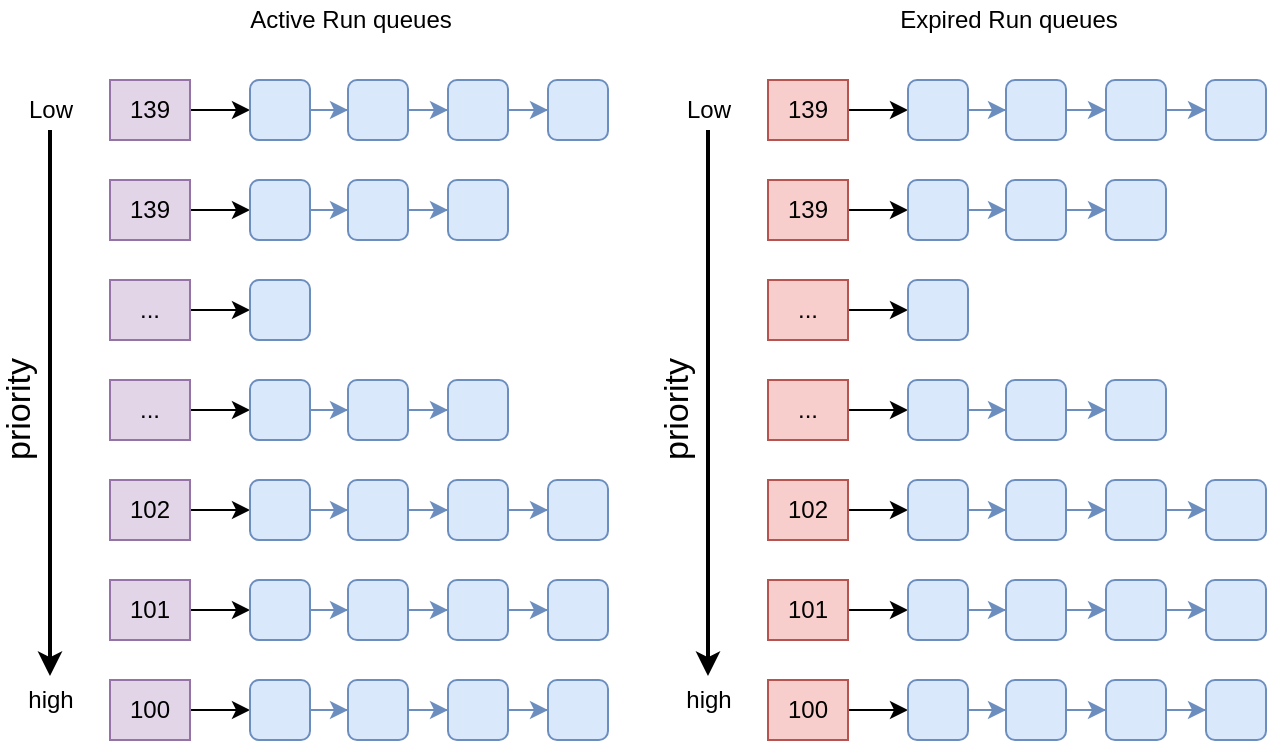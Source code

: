 <mxfile version="13.5.5" type="github">
  <diagram id="36sdOlhScXmFpO4X05Oe" name="Page-1">
    <mxGraphModel dx="746" dy="1020" grid="1" gridSize="10" guides="1" tooltips="1" connect="1" arrows="1" fold="1" page="1" pageScale="1" pageWidth="827" pageHeight="1169" math="0" shadow="0">
      <root>
        <mxCell id="0" />
        <mxCell id="1" parent="0" />
        <mxCell id="JyXXB15nYnJvHHF5IV0J-5" style="edgeStyle=orthogonalEdgeStyle;rounded=0;orthogonalLoop=1;jettySize=auto;html=1;entryX=0;entryY=0.5;entryDx=0;entryDy=0;" edge="1" parent="1" source="JyXXB15nYnJvHHF5IV0J-1" target="JyXXB15nYnJvHHF5IV0J-4">
          <mxGeometry relative="1" as="geometry" />
        </mxCell>
        <mxCell id="JyXXB15nYnJvHHF5IV0J-1" value="139" style="rounded=0;whiteSpace=wrap;html=1;fillColor=#e1d5e7;strokeColor=#9673a6;" vertex="1" parent="1">
          <mxGeometry x="230" y="200" width="40" height="30" as="geometry" />
        </mxCell>
        <mxCell id="JyXXB15nYnJvHHF5IV0J-7" value="" style="edgeStyle=orthogonalEdgeStyle;rounded=0;orthogonalLoop=1;jettySize=auto;html=1;fillColor=#dae8fc;strokeColor=#6c8ebf;" edge="1" parent="1" source="JyXXB15nYnJvHHF5IV0J-4" target="JyXXB15nYnJvHHF5IV0J-6">
          <mxGeometry relative="1" as="geometry" />
        </mxCell>
        <mxCell id="JyXXB15nYnJvHHF5IV0J-4" value="" style="rounded=1;whiteSpace=wrap;html=1;fillColor=#dae8fc;strokeColor=#6c8ebf;" vertex="1" parent="1">
          <mxGeometry x="300" y="200" width="30" height="30" as="geometry" />
        </mxCell>
        <mxCell id="JyXXB15nYnJvHHF5IV0J-9" value="" style="edgeStyle=orthogonalEdgeStyle;rounded=0;orthogonalLoop=1;jettySize=auto;html=1;fillColor=#dae8fc;strokeColor=#6c8ebf;" edge="1" parent="1" source="JyXXB15nYnJvHHF5IV0J-6" target="JyXXB15nYnJvHHF5IV0J-8">
          <mxGeometry relative="1" as="geometry" />
        </mxCell>
        <mxCell id="JyXXB15nYnJvHHF5IV0J-6" value="" style="rounded=1;whiteSpace=wrap;html=1;fillColor=#dae8fc;strokeColor=#6c8ebf;" vertex="1" parent="1">
          <mxGeometry x="349" y="200" width="30" height="30" as="geometry" />
        </mxCell>
        <mxCell id="JyXXB15nYnJvHHF5IV0J-11" value="" style="edgeStyle=orthogonalEdgeStyle;rounded=0;orthogonalLoop=1;jettySize=auto;html=1;fillColor=#dae8fc;strokeColor=#6c8ebf;" edge="1" parent="1" source="JyXXB15nYnJvHHF5IV0J-8" target="JyXXB15nYnJvHHF5IV0J-10">
          <mxGeometry relative="1" as="geometry" />
        </mxCell>
        <mxCell id="JyXXB15nYnJvHHF5IV0J-8" value="" style="rounded=1;whiteSpace=wrap;html=1;fillColor=#dae8fc;strokeColor=#6c8ebf;" vertex="1" parent="1">
          <mxGeometry x="399" y="200" width="30" height="30" as="geometry" />
        </mxCell>
        <mxCell id="JyXXB15nYnJvHHF5IV0J-10" value="" style="rounded=1;whiteSpace=wrap;html=1;fillColor=#dae8fc;strokeColor=#6c8ebf;" vertex="1" parent="1">
          <mxGeometry x="449" y="200" width="30" height="30" as="geometry" />
        </mxCell>
        <mxCell id="JyXXB15nYnJvHHF5IV0J-12" style="edgeStyle=orthogonalEdgeStyle;rounded=0;orthogonalLoop=1;jettySize=auto;html=1;entryX=0;entryY=0.5;entryDx=0;entryDy=0;" edge="1" parent="1" source="JyXXB15nYnJvHHF5IV0J-13" target="JyXXB15nYnJvHHF5IV0J-15">
          <mxGeometry relative="1" as="geometry" />
        </mxCell>
        <mxCell id="JyXXB15nYnJvHHF5IV0J-13" value="139" style="rounded=0;whiteSpace=wrap;html=1;fillColor=#e1d5e7;strokeColor=#9673a6;" vertex="1" parent="1">
          <mxGeometry x="230" y="250" width="40" height="30" as="geometry" />
        </mxCell>
        <mxCell id="JyXXB15nYnJvHHF5IV0J-14" value="" style="edgeStyle=orthogonalEdgeStyle;rounded=0;orthogonalLoop=1;jettySize=auto;html=1;fillColor=#dae8fc;strokeColor=#6c8ebf;" edge="1" parent="1" source="JyXXB15nYnJvHHF5IV0J-15" target="JyXXB15nYnJvHHF5IV0J-17">
          <mxGeometry relative="1" as="geometry" />
        </mxCell>
        <mxCell id="JyXXB15nYnJvHHF5IV0J-15" value="" style="rounded=1;whiteSpace=wrap;html=1;fillColor=#dae8fc;strokeColor=#6c8ebf;" vertex="1" parent="1">
          <mxGeometry x="300" y="250" width="30" height="30" as="geometry" />
        </mxCell>
        <mxCell id="JyXXB15nYnJvHHF5IV0J-16" value="" style="edgeStyle=orthogonalEdgeStyle;rounded=0;orthogonalLoop=1;jettySize=auto;html=1;fillColor=#dae8fc;strokeColor=#6c8ebf;" edge="1" parent="1" source="JyXXB15nYnJvHHF5IV0J-17" target="JyXXB15nYnJvHHF5IV0J-19">
          <mxGeometry relative="1" as="geometry" />
        </mxCell>
        <mxCell id="JyXXB15nYnJvHHF5IV0J-17" value="" style="rounded=1;whiteSpace=wrap;html=1;fillColor=#dae8fc;strokeColor=#6c8ebf;" vertex="1" parent="1">
          <mxGeometry x="349" y="250" width="30" height="30" as="geometry" />
        </mxCell>
        <mxCell id="JyXXB15nYnJvHHF5IV0J-19" value="" style="rounded=1;whiteSpace=wrap;html=1;fillColor=#dae8fc;strokeColor=#6c8ebf;" vertex="1" parent="1">
          <mxGeometry x="399" y="250" width="30" height="30" as="geometry" />
        </mxCell>
        <mxCell id="JyXXB15nYnJvHHF5IV0J-21" style="edgeStyle=orthogonalEdgeStyle;rounded=0;orthogonalLoop=1;jettySize=auto;html=1;entryX=0;entryY=0.5;entryDx=0;entryDy=0;" edge="1" parent="1" source="JyXXB15nYnJvHHF5IV0J-22" target="JyXXB15nYnJvHHF5IV0J-24">
          <mxGeometry relative="1" as="geometry" />
        </mxCell>
        <mxCell id="JyXXB15nYnJvHHF5IV0J-22" value="..." style="rounded=0;whiteSpace=wrap;html=1;fillColor=#e1d5e7;strokeColor=#9673a6;" vertex="1" parent="1">
          <mxGeometry x="230" y="300" width="40" height="30" as="geometry" />
        </mxCell>
        <mxCell id="JyXXB15nYnJvHHF5IV0J-24" value="" style="rounded=1;whiteSpace=wrap;html=1;fillColor=#dae8fc;strokeColor=#6c8ebf;" vertex="1" parent="1">
          <mxGeometry x="300" y="300" width="30" height="30" as="geometry" />
        </mxCell>
        <mxCell id="JyXXB15nYnJvHHF5IV0J-30" style="edgeStyle=orthogonalEdgeStyle;rounded=0;orthogonalLoop=1;jettySize=auto;html=1;entryX=0;entryY=0.5;entryDx=0;entryDy=0;" edge="1" parent="1" source="JyXXB15nYnJvHHF5IV0J-31" target="JyXXB15nYnJvHHF5IV0J-33">
          <mxGeometry relative="1" as="geometry" />
        </mxCell>
        <mxCell id="JyXXB15nYnJvHHF5IV0J-31" value="..." style="rounded=0;whiteSpace=wrap;html=1;fillColor=#e1d5e7;strokeColor=#9673a6;" vertex="1" parent="1">
          <mxGeometry x="230" y="350" width="40" height="30" as="geometry" />
        </mxCell>
        <mxCell id="JyXXB15nYnJvHHF5IV0J-32" value="" style="edgeStyle=orthogonalEdgeStyle;rounded=0;orthogonalLoop=1;jettySize=auto;html=1;fillColor=#dae8fc;strokeColor=#6c8ebf;" edge="1" parent="1" source="JyXXB15nYnJvHHF5IV0J-33" target="JyXXB15nYnJvHHF5IV0J-35">
          <mxGeometry relative="1" as="geometry" />
        </mxCell>
        <mxCell id="JyXXB15nYnJvHHF5IV0J-33" value="" style="rounded=1;whiteSpace=wrap;html=1;fillColor=#dae8fc;strokeColor=#6c8ebf;" vertex="1" parent="1">
          <mxGeometry x="300" y="350" width="30" height="30" as="geometry" />
        </mxCell>
        <mxCell id="JyXXB15nYnJvHHF5IV0J-34" value="" style="edgeStyle=orthogonalEdgeStyle;rounded=0;orthogonalLoop=1;jettySize=auto;html=1;fillColor=#dae8fc;strokeColor=#6c8ebf;" edge="1" parent="1" source="JyXXB15nYnJvHHF5IV0J-35" target="JyXXB15nYnJvHHF5IV0J-37">
          <mxGeometry relative="1" as="geometry" />
        </mxCell>
        <mxCell id="JyXXB15nYnJvHHF5IV0J-35" value="" style="rounded=1;whiteSpace=wrap;html=1;fillColor=#dae8fc;strokeColor=#6c8ebf;" vertex="1" parent="1">
          <mxGeometry x="349" y="350" width="30" height="30" as="geometry" />
        </mxCell>
        <mxCell id="JyXXB15nYnJvHHF5IV0J-37" value="" style="rounded=1;whiteSpace=wrap;html=1;fillColor=#dae8fc;strokeColor=#6c8ebf;" vertex="1" parent="1">
          <mxGeometry x="399" y="350" width="30" height="30" as="geometry" />
        </mxCell>
        <mxCell id="JyXXB15nYnJvHHF5IV0J-39" style="edgeStyle=orthogonalEdgeStyle;rounded=0;orthogonalLoop=1;jettySize=auto;html=1;entryX=0;entryY=0.5;entryDx=0;entryDy=0;" edge="1" parent="1" source="JyXXB15nYnJvHHF5IV0J-40" target="JyXXB15nYnJvHHF5IV0J-42">
          <mxGeometry relative="1" as="geometry" />
        </mxCell>
        <mxCell id="JyXXB15nYnJvHHF5IV0J-40" value="102" style="rounded=0;whiteSpace=wrap;html=1;fillColor=#e1d5e7;strokeColor=#9673a6;" vertex="1" parent="1">
          <mxGeometry x="230" y="400" width="40" height="30" as="geometry" />
        </mxCell>
        <mxCell id="JyXXB15nYnJvHHF5IV0J-41" value="" style="edgeStyle=orthogonalEdgeStyle;rounded=0;orthogonalLoop=1;jettySize=auto;html=1;fillColor=#dae8fc;strokeColor=#6c8ebf;" edge="1" parent="1" source="JyXXB15nYnJvHHF5IV0J-42" target="JyXXB15nYnJvHHF5IV0J-44">
          <mxGeometry relative="1" as="geometry" />
        </mxCell>
        <mxCell id="JyXXB15nYnJvHHF5IV0J-42" value="" style="rounded=1;whiteSpace=wrap;html=1;fillColor=#dae8fc;strokeColor=#6c8ebf;" vertex="1" parent="1">
          <mxGeometry x="300" y="400" width="30" height="30" as="geometry" />
        </mxCell>
        <mxCell id="JyXXB15nYnJvHHF5IV0J-43" value="" style="edgeStyle=orthogonalEdgeStyle;rounded=0;orthogonalLoop=1;jettySize=auto;html=1;fillColor=#dae8fc;strokeColor=#6c8ebf;" edge="1" parent="1" source="JyXXB15nYnJvHHF5IV0J-44" target="JyXXB15nYnJvHHF5IV0J-46">
          <mxGeometry relative="1" as="geometry" />
        </mxCell>
        <mxCell id="JyXXB15nYnJvHHF5IV0J-44" value="" style="rounded=1;whiteSpace=wrap;html=1;fillColor=#dae8fc;strokeColor=#6c8ebf;" vertex="1" parent="1">
          <mxGeometry x="349" y="400" width="30" height="30" as="geometry" />
        </mxCell>
        <mxCell id="JyXXB15nYnJvHHF5IV0J-45" value="" style="edgeStyle=orthogonalEdgeStyle;rounded=0;orthogonalLoop=1;jettySize=auto;html=1;fillColor=#dae8fc;strokeColor=#6c8ebf;" edge="1" parent="1" source="JyXXB15nYnJvHHF5IV0J-46" target="JyXXB15nYnJvHHF5IV0J-47">
          <mxGeometry relative="1" as="geometry" />
        </mxCell>
        <mxCell id="JyXXB15nYnJvHHF5IV0J-46" value="" style="rounded=1;whiteSpace=wrap;html=1;fillColor=#dae8fc;strokeColor=#6c8ebf;" vertex="1" parent="1">
          <mxGeometry x="399" y="400" width="30" height="30" as="geometry" />
        </mxCell>
        <mxCell id="JyXXB15nYnJvHHF5IV0J-47" value="" style="rounded=1;whiteSpace=wrap;html=1;fillColor=#dae8fc;strokeColor=#6c8ebf;" vertex="1" parent="1">
          <mxGeometry x="449" y="400" width="30" height="30" as="geometry" />
        </mxCell>
        <mxCell id="JyXXB15nYnJvHHF5IV0J-48" style="edgeStyle=orthogonalEdgeStyle;rounded=0;orthogonalLoop=1;jettySize=auto;html=1;entryX=0;entryY=0.5;entryDx=0;entryDy=0;" edge="1" parent="1" source="JyXXB15nYnJvHHF5IV0J-49" target="JyXXB15nYnJvHHF5IV0J-51">
          <mxGeometry relative="1" as="geometry" />
        </mxCell>
        <mxCell id="JyXXB15nYnJvHHF5IV0J-49" value="101" style="rounded=0;whiteSpace=wrap;html=1;fillColor=#e1d5e7;strokeColor=#9673a6;" vertex="1" parent="1">
          <mxGeometry x="230" y="450" width="40" height="30" as="geometry" />
        </mxCell>
        <mxCell id="JyXXB15nYnJvHHF5IV0J-50" value="" style="edgeStyle=orthogonalEdgeStyle;rounded=0;orthogonalLoop=1;jettySize=auto;html=1;fillColor=#dae8fc;strokeColor=#6c8ebf;" edge="1" parent="1" source="JyXXB15nYnJvHHF5IV0J-51" target="JyXXB15nYnJvHHF5IV0J-53">
          <mxGeometry relative="1" as="geometry" />
        </mxCell>
        <mxCell id="JyXXB15nYnJvHHF5IV0J-51" value="" style="rounded=1;whiteSpace=wrap;html=1;fillColor=#dae8fc;strokeColor=#6c8ebf;" vertex="1" parent="1">
          <mxGeometry x="300" y="450" width="30" height="30" as="geometry" />
        </mxCell>
        <mxCell id="JyXXB15nYnJvHHF5IV0J-52" value="" style="edgeStyle=orthogonalEdgeStyle;rounded=0;orthogonalLoop=1;jettySize=auto;html=1;fillColor=#dae8fc;strokeColor=#6c8ebf;" edge="1" parent="1" source="JyXXB15nYnJvHHF5IV0J-53" target="JyXXB15nYnJvHHF5IV0J-55">
          <mxGeometry relative="1" as="geometry" />
        </mxCell>
        <mxCell id="JyXXB15nYnJvHHF5IV0J-53" value="" style="rounded=1;whiteSpace=wrap;html=1;fillColor=#dae8fc;strokeColor=#6c8ebf;" vertex="1" parent="1">
          <mxGeometry x="349" y="450" width="30" height="30" as="geometry" />
        </mxCell>
        <mxCell id="JyXXB15nYnJvHHF5IV0J-54" value="" style="edgeStyle=orthogonalEdgeStyle;rounded=0;orthogonalLoop=1;jettySize=auto;html=1;fillColor=#dae8fc;strokeColor=#6c8ebf;" edge="1" parent="1" source="JyXXB15nYnJvHHF5IV0J-55" target="JyXXB15nYnJvHHF5IV0J-56">
          <mxGeometry relative="1" as="geometry" />
        </mxCell>
        <mxCell id="JyXXB15nYnJvHHF5IV0J-55" value="" style="rounded=1;whiteSpace=wrap;html=1;fillColor=#dae8fc;strokeColor=#6c8ebf;" vertex="1" parent="1">
          <mxGeometry x="399" y="450" width="30" height="30" as="geometry" />
        </mxCell>
        <mxCell id="JyXXB15nYnJvHHF5IV0J-56" value="" style="rounded=1;whiteSpace=wrap;html=1;fillColor=#dae8fc;strokeColor=#6c8ebf;" vertex="1" parent="1">
          <mxGeometry x="449" y="450" width="30" height="30" as="geometry" />
        </mxCell>
        <mxCell id="JyXXB15nYnJvHHF5IV0J-57" style="edgeStyle=orthogonalEdgeStyle;rounded=0;orthogonalLoop=1;jettySize=auto;html=1;entryX=0;entryY=0.5;entryDx=0;entryDy=0;" edge="1" parent="1" source="JyXXB15nYnJvHHF5IV0J-58" target="JyXXB15nYnJvHHF5IV0J-60">
          <mxGeometry relative="1" as="geometry" />
        </mxCell>
        <mxCell id="JyXXB15nYnJvHHF5IV0J-58" value="100" style="rounded=0;whiteSpace=wrap;html=1;fillColor=#e1d5e7;strokeColor=#9673a6;" vertex="1" parent="1">
          <mxGeometry x="230" y="500" width="40" height="30" as="geometry" />
        </mxCell>
        <mxCell id="JyXXB15nYnJvHHF5IV0J-59" value="" style="edgeStyle=orthogonalEdgeStyle;rounded=0;orthogonalLoop=1;jettySize=auto;html=1;fillColor=#dae8fc;strokeColor=#6c8ebf;" edge="1" parent="1" source="JyXXB15nYnJvHHF5IV0J-60" target="JyXXB15nYnJvHHF5IV0J-62">
          <mxGeometry relative="1" as="geometry" />
        </mxCell>
        <mxCell id="JyXXB15nYnJvHHF5IV0J-60" value="" style="rounded=1;whiteSpace=wrap;html=1;fillColor=#dae8fc;strokeColor=#6c8ebf;" vertex="1" parent="1">
          <mxGeometry x="300" y="500" width="30" height="30" as="geometry" />
        </mxCell>
        <mxCell id="JyXXB15nYnJvHHF5IV0J-61" value="" style="edgeStyle=orthogonalEdgeStyle;rounded=0;orthogonalLoop=1;jettySize=auto;html=1;fillColor=#dae8fc;strokeColor=#6c8ebf;" edge="1" parent="1" source="JyXXB15nYnJvHHF5IV0J-62" target="JyXXB15nYnJvHHF5IV0J-64">
          <mxGeometry relative="1" as="geometry" />
        </mxCell>
        <mxCell id="JyXXB15nYnJvHHF5IV0J-62" value="" style="rounded=1;whiteSpace=wrap;html=1;fillColor=#dae8fc;strokeColor=#6c8ebf;" vertex="1" parent="1">
          <mxGeometry x="349" y="500" width="30" height="30" as="geometry" />
        </mxCell>
        <mxCell id="JyXXB15nYnJvHHF5IV0J-63" value="" style="edgeStyle=orthogonalEdgeStyle;rounded=0;orthogonalLoop=1;jettySize=auto;html=1;fillColor=#dae8fc;strokeColor=#6c8ebf;" edge="1" parent="1" source="JyXXB15nYnJvHHF5IV0J-64" target="JyXXB15nYnJvHHF5IV0J-65">
          <mxGeometry relative="1" as="geometry" />
        </mxCell>
        <mxCell id="JyXXB15nYnJvHHF5IV0J-64" value="" style="rounded=1;whiteSpace=wrap;html=1;fillColor=#dae8fc;strokeColor=#6c8ebf;" vertex="1" parent="1">
          <mxGeometry x="399" y="500" width="30" height="30" as="geometry" />
        </mxCell>
        <mxCell id="JyXXB15nYnJvHHF5IV0J-65" value="" style="rounded=1;whiteSpace=wrap;html=1;fillColor=#dae8fc;strokeColor=#6c8ebf;" vertex="1" parent="1">
          <mxGeometry x="449" y="500" width="30" height="30" as="geometry" />
        </mxCell>
        <mxCell id="JyXXB15nYnJvHHF5IV0J-66" value="Active Run queues" style="text;html=1;align=center;verticalAlign=middle;resizable=0;points=[];autosize=1;" vertex="1" parent="1">
          <mxGeometry x="290" y="160" width="120" height="20" as="geometry" />
        </mxCell>
        <mxCell id="JyXXB15nYnJvHHF5IV0J-69" style="edgeStyle=orthogonalEdgeStyle;rounded=0;orthogonalLoop=1;jettySize=auto;html=1;entryX=0.5;entryY=-0.1;entryDx=0;entryDy=0;entryPerimeter=0;strokeWidth=2;" edge="1" parent="1" source="JyXXB15nYnJvHHF5IV0J-67" target="JyXXB15nYnJvHHF5IV0J-68">
          <mxGeometry relative="1" as="geometry" />
        </mxCell>
        <mxCell id="JyXXB15nYnJvHHF5IV0J-67" value="Low" style="text;html=1;align=center;verticalAlign=middle;resizable=0;points=[];autosize=1;" vertex="1" parent="1">
          <mxGeometry x="180" y="205" width="40" height="20" as="geometry" />
        </mxCell>
        <mxCell id="JyXXB15nYnJvHHF5IV0J-68" value="high" style="text;html=1;align=center;verticalAlign=middle;resizable=0;points=[];autosize=1;" vertex="1" parent="1">
          <mxGeometry x="180" y="500" width="40" height="20" as="geometry" />
        </mxCell>
        <mxCell id="JyXXB15nYnJvHHF5IV0J-70" value="&lt;font style=&quot;font-size: 17px&quot;&gt;priority&lt;/font&gt;" style="text;html=1;align=center;verticalAlign=middle;resizable=0;points=[];autosize=1;rotation=270;" vertex="1" parent="1">
          <mxGeometry x="150" y="355" width="70" height="20" as="geometry" />
        </mxCell>
        <mxCell id="JyXXB15nYnJvHHF5IV0J-71" style="edgeStyle=orthogonalEdgeStyle;rounded=0;orthogonalLoop=1;jettySize=auto;html=1;entryX=0;entryY=0.5;entryDx=0;entryDy=0;" edge="1" parent="1" source="JyXXB15nYnJvHHF5IV0J-72" target="JyXXB15nYnJvHHF5IV0J-74">
          <mxGeometry relative="1" as="geometry" />
        </mxCell>
        <mxCell id="JyXXB15nYnJvHHF5IV0J-72" value="139" style="rounded=0;whiteSpace=wrap;html=1;fillColor=#f8cecc;strokeColor=#b85450;" vertex="1" parent="1">
          <mxGeometry x="559" y="200" width="40" height="30" as="geometry" />
        </mxCell>
        <mxCell id="JyXXB15nYnJvHHF5IV0J-73" value="" style="edgeStyle=orthogonalEdgeStyle;rounded=0;orthogonalLoop=1;jettySize=auto;html=1;fillColor=#dae8fc;strokeColor=#6c8ebf;" edge="1" parent="1" source="JyXXB15nYnJvHHF5IV0J-74" target="JyXXB15nYnJvHHF5IV0J-76">
          <mxGeometry relative="1" as="geometry" />
        </mxCell>
        <mxCell id="JyXXB15nYnJvHHF5IV0J-74" value="" style="rounded=1;whiteSpace=wrap;html=1;fillColor=#dae8fc;strokeColor=#6c8ebf;" vertex="1" parent="1">
          <mxGeometry x="629" y="200" width="30" height="30" as="geometry" />
        </mxCell>
        <mxCell id="JyXXB15nYnJvHHF5IV0J-75" value="" style="edgeStyle=orthogonalEdgeStyle;rounded=0;orthogonalLoop=1;jettySize=auto;html=1;fillColor=#dae8fc;strokeColor=#6c8ebf;" edge="1" parent="1" source="JyXXB15nYnJvHHF5IV0J-76" target="JyXXB15nYnJvHHF5IV0J-78">
          <mxGeometry relative="1" as="geometry" />
        </mxCell>
        <mxCell id="JyXXB15nYnJvHHF5IV0J-76" value="" style="rounded=1;whiteSpace=wrap;html=1;fillColor=#dae8fc;strokeColor=#6c8ebf;" vertex="1" parent="1">
          <mxGeometry x="678" y="200" width="30" height="30" as="geometry" />
        </mxCell>
        <mxCell id="JyXXB15nYnJvHHF5IV0J-77" value="" style="edgeStyle=orthogonalEdgeStyle;rounded=0;orthogonalLoop=1;jettySize=auto;html=1;fillColor=#dae8fc;strokeColor=#6c8ebf;" edge="1" parent="1" source="JyXXB15nYnJvHHF5IV0J-78" target="JyXXB15nYnJvHHF5IV0J-79">
          <mxGeometry relative="1" as="geometry" />
        </mxCell>
        <mxCell id="JyXXB15nYnJvHHF5IV0J-78" value="" style="rounded=1;whiteSpace=wrap;html=1;fillColor=#dae8fc;strokeColor=#6c8ebf;" vertex="1" parent="1">
          <mxGeometry x="728" y="200" width="30" height="30" as="geometry" />
        </mxCell>
        <mxCell id="JyXXB15nYnJvHHF5IV0J-79" value="" style="rounded=1;whiteSpace=wrap;html=1;fillColor=#dae8fc;strokeColor=#6c8ebf;" vertex="1" parent="1">
          <mxGeometry x="778" y="200" width="30" height="30" as="geometry" />
        </mxCell>
        <mxCell id="JyXXB15nYnJvHHF5IV0J-80" style="edgeStyle=orthogonalEdgeStyle;rounded=0;orthogonalLoop=1;jettySize=auto;html=1;entryX=0;entryY=0.5;entryDx=0;entryDy=0;" edge="1" parent="1" source="JyXXB15nYnJvHHF5IV0J-81" target="JyXXB15nYnJvHHF5IV0J-83">
          <mxGeometry relative="1" as="geometry" />
        </mxCell>
        <mxCell id="JyXXB15nYnJvHHF5IV0J-81" value="139" style="rounded=0;whiteSpace=wrap;html=1;fillColor=#f8cecc;strokeColor=#b85450;" vertex="1" parent="1">
          <mxGeometry x="559" y="250" width="40" height="30" as="geometry" />
        </mxCell>
        <mxCell id="JyXXB15nYnJvHHF5IV0J-82" value="" style="edgeStyle=orthogonalEdgeStyle;rounded=0;orthogonalLoop=1;jettySize=auto;html=1;fillColor=#dae8fc;strokeColor=#6c8ebf;" edge="1" parent="1" source="JyXXB15nYnJvHHF5IV0J-83" target="JyXXB15nYnJvHHF5IV0J-85">
          <mxGeometry relative="1" as="geometry" />
        </mxCell>
        <mxCell id="JyXXB15nYnJvHHF5IV0J-83" value="" style="rounded=1;whiteSpace=wrap;html=1;fillColor=#dae8fc;strokeColor=#6c8ebf;" vertex="1" parent="1">
          <mxGeometry x="629" y="250" width="30" height="30" as="geometry" />
        </mxCell>
        <mxCell id="JyXXB15nYnJvHHF5IV0J-84" value="" style="edgeStyle=orthogonalEdgeStyle;rounded=0;orthogonalLoop=1;jettySize=auto;html=1;fillColor=#dae8fc;strokeColor=#6c8ebf;" edge="1" parent="1" source="JyXXB15nYnJvHHF5IV0J-85" target="JyXXB15nYnJvHHF5IV0J-86">
          <mxGeometry relative="1" as="geometry" />
        </mxCell>
        <mxCell id="JyXXB15nYnJvHHF5IV0J-85" value="" style="rounded=1;whiteSpace=wrap;html=1;fillColor=#dae8fc;strokeColor=#6c8ebf;" vertex="1" parent="1">
          <mxGeometry x="678" y="250" width="30" height="30" as="geometry" />
        </mxCell>
        <mxCell id="JyXXB15nYnJvHHF5IV0J-86" value="" style="rounded=1;whiteSpace=wrap;html=1;fillColor=#dae8fc;strokeColor=#6c8ebf;" vertex="1" parent="1">
          <mxGeometry x="728" y="250" width="30" height="30" as="geometry" />
        </mxCell>
        <mxCell id="JyXXB15nYnJvHHF5IV0J-87" style="edgeStyle=orthogonalEdgeStyle;rounded=0;orthogonalLoop=1;jettySize=auto;html=1;entryX=0;entryY=0.5;entryDx=0;entryDy=0;" edge="1" parent="1" source="JyXXB15nYnJvHHF5IV0J-88" target="JyXXB15nYnJvHHF5IV0J-89">
          <mxGeometry relative="1" as="geometry" />
        </mxCell>
        <mxCell id="JyXXB15nYnJvHHF5IV0J-88" value="..." style="rounded=0;whiteSpace=wrap;html=1;fillColor=#f8cecc;strokeColor=#b85450;" vertex="1" parent="1">
          <mxGeometry x="559" y="300" width="40" height="30" as="geometry" />
        </mxCell>
        <mxCell id="JyXXB15nYnJvHHF5IV0J-89" value="" style="rounded=1;whiteSpace=wrap;html=1;fillColor=#dae8fc;strokeColor=#6c8ebf;" vertex="1" parent="1">
          <mxGeometry x="629" y="300" width="30" height="30" as="geometry" />
        </mxCell>
        <mxCell id="JyXXB15nYnJvHHF5IV0J-90" style="edgeStyle=orthogonalEdgeStyle;rounded=0;orthogonalLoop=1;jettySize=auto;html=1;entryX=0;entryY=0.5;entryDx=0;entryDy=0;" edge="1" parent="1" source="JyXXB15nYnJvHHF5IV0J-91" target="JyXXB15nYnJvHHF5IV0J-93">
          <mxGeometry relative="1" as="geometry" />
        </mxCell>
        <mxCell id="JyXXB15nYnJvHHF5IV0J-91" value="..." style="rounded=0;whiteSpace=wrap;html=1;fillColor=#f8cecc;strokeColor=#b85450;" vertex="1" parent="1">
          <mxGeometry x="559" y="350" width="40" height="30" as="geometry" />
        </mxCell>
        <mxCell id="JyXXB15nYnJvHHF5IV0J-92" value="" style="edgeStyle=orthogonalEdgeStyle;rounded=0;orthogonalLoop=1;jettySize=auto;html=1;fillColor=#dae8fc;strokeColor=#6c8ebf;" edge="1" parent="1" source="JyXXB15nYnJvHHF5IV0J-93" target="JyXXB15nYnJvHHF5IV0J-95">
          <mxGeometry relative="1" as="geometry" />
        </mxCell>
        <mxCell id="JyXXB15nYnJvHHF5IV0J-93" value="" style="rounded=1;whiteSpace=wrap;html=1;fillColor=#dae8fc;strokeColor=#6c8ebf;" vertex="1" parent="1">
          <mxGeometry x="629" y="350" width="30" height="30" as="geometry" />
        </mxCell>
        <mxCell id="JyXXB15nYnJvHHF5IV0J-94" value="" style="edgeStyle=orthogonalEdgeStyle;rounded=0;orthogonalLoop=1;jettySize=auto;html=1;fillColor=#dae8fc;strokeColor=#6c8ebf;" edge="1" parent="1" source="JyXXB15nYnJvHHF5IV0J-95" target="JyXXB15nYnJvHHF5IV0J-96">
          <mxGeometry relative="1" as="geometry" />
        </mxCell>
        <mxCell id="JyXXB15nYnJvHHF5IV0J-95" value="" style="rounded=1;whiteSpace=wrap;html=1;fillColor=#dae8fc;strokeColor=#6c8ebf;" vertex="1" parent="1">
          <mxGeometry x="678" y="350" width="30" height="30" as="geometry" />
        </mxCell>
        <mxCell id="JyXXB15nYnJvHHF5IV0J-96" value="" style="rounded=1;whiteSpace=wrap;html=1;fillColor=#dae8fc;strokeColor=#6c8ebf;" vertex="1" parent="1">
          <mxGeometry x="728" y="350" width="30" height="30" as="geometry" />
        </mxCell>
        <mxCell id="JyXXB15nYnJvHHF5IV0J-97" style="edgeStyle=orthogonalEdgeStyle;rounded=0;orthogonalLoop=1;jettySize=auto;html=1;entryX=0;entryY=0.5;entryDx=0;entryDy=0;" edge="1" parent="1" source="JyXXB15nYnJvHHF5IV0J-98" target="JyXXB15nYnJvHHF5IV0J-100">
          <mxGeometry relative="1" as="geometry" />
        </mxCell>
        <mxCell id="JyXXB15nYnJvHHF5IV0J-98" value="102" style="rounded=0;whiteSpace=wrap;html=1;fillColor=#f8cecc;strokeColor=#b85450;" vertex="1" parent="1">
          <mxGeometry x="559" y="400" width="40" height="30" as="geometry" />
        </mxCell>
        <mxCell id="JyXXB15nYnJvHHF5IV0J-99" value="" style="edgeStyle=orthogonalEdgeStyle;rounded=0;orthogonalLoop=1;jettySize=auto;html=1;fillColor=#dae8fc;strokeColor=#6c8ebf;" edge="1" parent="1" source="JyXXB15nYnJvHHF5IV0J-100" target="JyXXB15nYnJvHHF5IV0J-102">
          <mxGeometry relative="1" as="geometry" />
        </mxCell>
        <mxCell id="JyXXB15nYnJvHHF5IV0J-100" value="" style="rounded=1;whiteSpace=wrap;html=1;fillColor=#dae8fc;strokeColor=#6c8ebf;" vertex="1" parent="1">
          <mxGeometry x="629" y="400" width="30" height="30" as="geometry" />
        </mxCell>
        <mxCell id="JyXXB15nYnJvHHF5IV0J-101" value="" style="edgeStyle=orthogonalEdgeStyle;rounded=0;orthogonalLoop=1;jettySize=auto;html=1;fillColor=#dae8fc;strokeColor=#6c8ebf;" edge="1" parent="1" source="JyXXB15nYnJvHHF5IV0J-102" target="JyXXB15nYnJvHHF5IV0J-104">
          <mxGeometry relative="1" as="geometry" />
        </mxCell>
        <mxCell id="JyXXB15nYnJvHHF5IV0J-102" value="" style="rounded=1;whiteSpace=wrap;html=1;fillColor=#dae8fc;strokeColor=#6c8ebf;" vertex="1" parent="1">
          <mxGeometry x="678" y="400" width="30" height="30" as="geometry" />
        </mxCell>
        <mxCell id="JyXXB15nYnJvHHF5IV0J-103" value="" style="edgeStyle=orthogonalEdgeStyle;rounded=0;orthogonalLoop=1;jettySize=auto;html=1;fillColor=#dae8fc;strokeColor=#6c8ebf;" edge="1" parent="1" source="JyXXB15nYnJvHHF5IV0J-104" target="JyXXB15nYnJvHHF5IV0J-105">
          <mxGeometry relative="1" as="geometry" />
        </mxCell>
        <mxCell id="JyXXB15nYnJvHHF5IV0J-104" value="" style="rounded=1;whiteSpace=wrap;html=1;fillColor=#dae8fc;strokeColor=#6c8ebf;" vertex="1" parent="1">
          <mxGeometry x="728" y="400" width="30" height="30" as="geometry" />
        </mxCell>
        <mxCell id="JyXXB15nYnJvHHF5IV0J-105" value="" style="rounded=1;whiteSpace=wrap;html=1;fillColor=#dae8fc;strokeColor=#6c8ebf;" vertex="1" parent="1">
          <mxGeometry x="778" y="400" width="30" height="30" as="geometry" />
        </mxCell>
        <mxCell id="JyXXB15nYnJvHHF5IV0J-106" style="edgeStyle=orthogonalEdgeStyle;rounded=0;orthogonalLoop=1;jettySize=auto;html=1;entryX=0;entryY=0.5;entryDx=0;entryDy=0;" edge="1" parent="1" source="JyXXB15nYnJvHHF5IV0J-107" target="JyXXB15nYnJvHHF5IV0J-109">
          <mxGeometry relative="1" as="geometry" />
        </mxCell>
        <mxCell id="JyXXB15nYnJvHHF5IV0J-107" value="101" style="rounded=0;whiteSpace=wrap;html=1;fillColor=#f8cecc;strokeColor=#b85450;" vertex="1" parent="1">
          <mxGeometry x="559" y="450" width="40" height="30" as="geometry" />
        </mxCell>
        <mxCell id="JyXXB15nYnJvHHF5IV0J-108" value="" style="edgeStyle=orthogonalEdgeStyle;rounded=0;orthogonalLoop=1;jettySize=auto;html=1;fillColor=#dae8fc;strokeColor=#6c8ebf;" edge="1" parent="1" source="JyXXB15nYnJvHHF5IV0J-109" target="JyXXB15nYnJvHHF5IV0J-111">
          <mxGeometry relative="1" as="geometry" />
        </mxCell>
        <mxCell id="JyXXB15nYnJvHHF5IV0J-109" value="" style="rounded=1;whiteSpace=wrap;html=1;fillColor=#dae8fc;strokeColor=#6c8ebf;" vertex="1" parent="1">
          <mxGeometry x="629" y="450" width="30" height="30" as="geometry" />
        </mxCell>
        <mxCell id="JyXXB15nYnJvHHF5IV0J-110" value="" style="edgeStyle=orthogonalEdgeStyle;rounded=0;orthogonalLoop=1;jettySize=auto;html=1;fillColor=#dae8fc;strokeColor=#6c8ebf;" edge="1" parent="1" source="JyXXB15nYnJvHHF5IV0J-111" target="JyXXB15nYnJvHHF5IV0J-113">
          <mxGeometry relative="1" as="geometry" />
        </mxCell>
        <mxCell id="JyXXB15nYnJvHHF5IV0J-111" value="" style="rounded=1;whiteSpace=wrap;html=1;fillColor=#dae8fc;strokeColor=#6c8ebf;" vertex="1" parent="1">
          <mxGeometry x="678" y="450" width="30" height="30" as="geometry" />
        </mxCell>
        <mxCell id="JyXXB15nYnJvHHF5IV0J-112" value="" style="edgeStyle=orthogonalEdgeStyle;rounded=0;orthogonalLoop=1;jettySize=auto;html=1;fillColor=#dae8fc;strokeColor=#6c8ebf;" edge="1" parent="1" source="JyXXB15nYnJvHHF5IV0J-113" target="JyXXB15nYnJvHHF5IV0J-114">
          <mxGeometry relative="1" as="geometry" />
        </mxCell>
        <mxCell id="JyXXB15nYnJvHHF5IV0J-113" value="" style="rounded=1;whiteSpace=wrap;html=1;fillColor=#dae8fc;strokeColor=#6c8ebf;" vertex="1" parent="1">
          <mxGeometry x="728" y="450" width="30" height="30" as="geometry" />
        </mxCell>
        <mxCell id="JyXXB15nYnJvHHF5IV0J-114" value="" style="rounded=1;whiteSpace=wrap;html=1;fillColor=#dae8fc;strokeColor=#6c8ebf;" vertex="1" parent="1">
          <mxGeometry x="778" y="450" width="30" height="30" as="geometry" />
        </mxCell>
        <mxCell id="JyXXB15nYnJvHHF5IV0J-115" style="edgeStyle=orthogonalEdgeStyle;rounded=0;orthogonalLoop=1;jettySize=auto;html=1;entryX=0;entryY=0.5;entryDx=0;entryDy=0;" edge="1" parent="1" source="JyXXB15nYnJvHHF5IV0J-116" target="JyXXB15nYnJvHHF5IV0J-118">
          <mxGeometry relative="1" as="geometry" />
        </mxCell>
        <mxCell id="JyXXB15nYnJvHHF5IV0J-116" value="100" style="rounded=0;whiteSpace=wrap;html=1;fillColor=#f8cecc;strokeColor=#b85450;" vertex="1" parent="1">
          <mxGeometry x="559" y="500" width="40" height="30" as="geometry" />
        </mxCell>
        <mxCell id="JyXXB15nYnJvHHF5IV0J-117" value="" style="edgeStyle=orthogonalEdgeStyle;rounded=0;orthogonalLoop=1;jettySize=auto;html=1;fillColor=#dae8fc;strokeColor=#6c8ebf;" edge="1" parent="1" source="JyXXB15nYnJvHHF5IV0J-118" target="JyXXB15nYnJvHHF5IV0J-120">
          <mxGeometry relative="1" as="geometry" />
        </mxCell>
        <mxCell id="JyXXB15nYnJvHHF5IV0J-118" value="" style="rounded=1;whiteSpace=wrap;html=1;fillColor=#dae8fc;strokeColor=#6c8ebf;" vertex="1" parent="1">
          <mxGeometry x="629" y="500" width="30" height="30" as="geometry" />
        </mxCell>
        <mxCell id="JyXXB15nYnJvHHF5IV0J-119" value="" style="edgeStyle=orthogonalEdgeStyle;rounded=0;orthogonalLoop=1;jettySize=auto;html=1;fillColor=#dae8fc;strokeColor=#6c8ebf;" edge="1" parent="1" source="JyXXB15nYnJvHHF5IV0J-120" target="JyXXB15nYnJvHHF5IV0J-122">
          <mxGeometry relative="1" as="geometry" />
        </mxCell>
        <mxCell id="JyXXB15nYnJvHHF5IV0J-120" value="" style="rounded=1;whiteSpace=wrap;html=1;fillColor=#dae8fc;strokeColor=#6c8ebf;" vertex="1" parent="1">
          <mxGeometry x="678" y="500" width="30" height="30" as="geometry" />
        </mxCell>
        <mxCell id="JyXXB15nYnJvHHF5IV0J-121" value="" style="edgeStyle=orthogonalEdgeStyle;rounded=0;orthogonalLoop=1;jettySize=auto;html=1;fillColor=#dae8fc;strokeColor=#6c8ebf;" edge="1" parent="1" source="JyXXB15nYnJvHHF5IV0J-122" target="JyXXB15nYnJvHHF5IV0J-123">
          <mxGeometry relative="1" as="geometry" />
        </mxCell>
        <mxCell id="JyXXB15nYnJvHHF5IV0J-122" value="" style="rounded=1;whiteSpace=wrap;html=1;fillColor=#dae8fc;strokeColor=#6c8ebf;" vertex="1" parent="1">
          <mxGeometry x="728" y="500" width="30" height="30" as="geometry" />
        </mxCell>
        <mxCell id="JyXXB15nYnJvHHF5IV0J-123" value="" style="rounded=1;whiteSpace=wrap;html=1;fillColor=#dae8fc;strokeColor=#6c8ebf;" vertex="1" parent="1">
          <mxGeometry x="778" y="500" width="30" height="30" as="geometry" />
        </mxCell>
        <mxCell id="JyXXB15nYnJvHHF5IV0J-124" value="Expired Run queues" style="text;html=1;align=center;verticalAlign=middle;resizable=0;points=[];autosize=1;" vertex="1" parent="1">
          <mxGeometry x="619" y="160" width="120" height="20" as="geometry" />
        </mxCell>
        <mxCell id="JyXXB15nYnJvHHF5IV0J-125" style="edgeStyle=orthogonalEdgeStyle;rounded=0;orthogonalLoop=1;jettySize=auto;html=1;entryX=0.5;entryY=-0.1;entryDx=0;entryDy=0;entryPerimeter=0;strokeWidth=2;" edge="1" parent="1" source="JyXXB15nYnJvHHF5IV0J-126" target="JyXXB15nYnJvHHF5IV0J-127">
          <mxGeometry relative="1" as="geometry" />
        </mxCell>
        <mxCell id="JyXXB15nYnJvHHF5IV0J-126" value="Low" style="text;html=1;align=center;verticalAlign=middle;resizable=0;points=[];autosize=1;" vertex="1" parent="1">
          <mxGeometry x="509" y="205" width="40" height="20" as="geometry" />
        </mxCell>
        <mxCell id="JyXXB15nYnJvHHF5IV0J-127" value="high" style="text;html=1;align=center;verticalAlign=middle;resizable=0;points=[];autosize=1;" vertex="1" parent="1">
          <mxGeometry x="509" y="500" width="40" height="20" as="geometry" />
        </mxCell>
        <mxCell id="JyXXB15nYnJvHHF5IV0J-128" value="&lt;font style=&quot;font-size: 17px&quot;&gt;priority&lt;/font&gt;" style="text;html=1;align=center;verticalAlign=middle;resizable=0;points=[];autosize=1;rotation=270;" vertex="1" parent="1">
          <mxGeometry x="479" y="355" width="70" height="20" as="geometry" />
        </mxCell>
      </root>
    </mxGraphModel>
  </diagram>
</mxfile>
